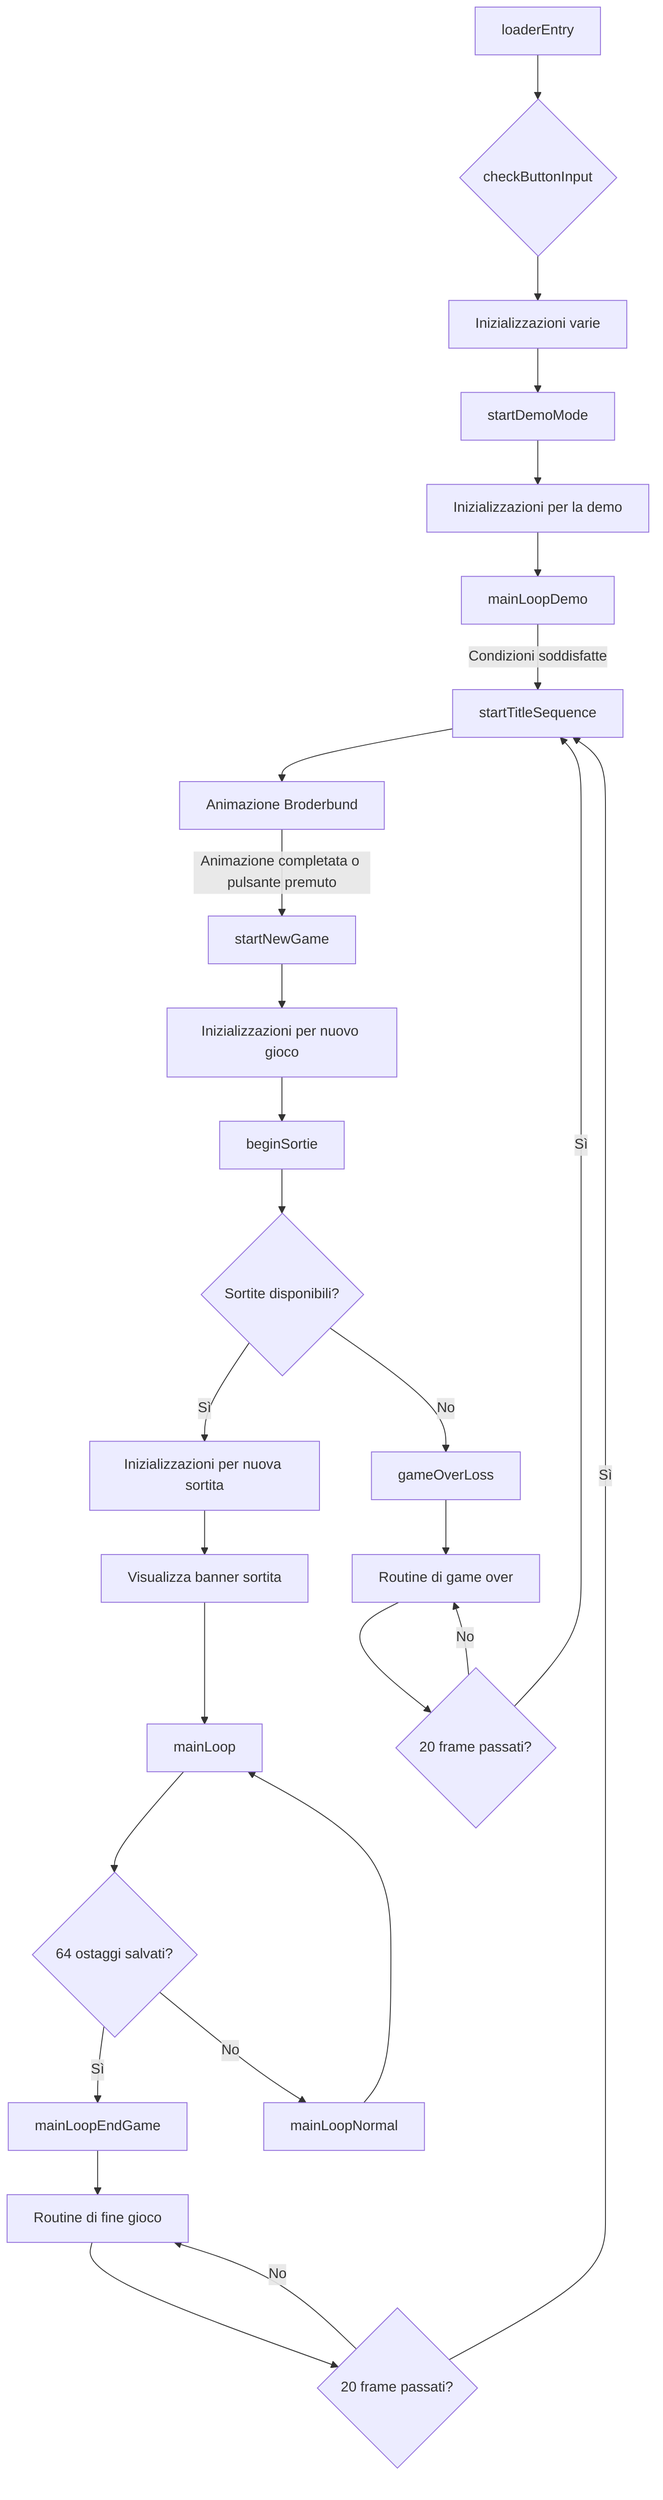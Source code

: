 graph TD
    A[loaderEntry] --> B{checkButtonInput}
    B --> C[Inizializzazioni varie]
    C --> D[startDemoMode]
    D --> E[Inizializzazioni per la demo]
    E --> F[mainLoopDemo]
    F --> |Condizioni soddisfatte| G[startTitleSequence]
    G --> H[Animazione Broderbund]
    H --> |Animazione completata o pulsante premuto| I[startNewGame]
    I --> J[Inizializzazioni per nuovo gioco]
    J --> K[beginSortie]
    K --> L{Sortite disponibili?}
    L --> |No| M[gameOverLoss]
    L --> |Sì| N[Inizializzazioni per nuova sortita]
    N --> O[Visualizza banner sortita]
    O --> P[mainLoop]
    P --> Q{64 ostaggi salvati?}
    Q --> |Sì| R[mainLoopEndGame]
    Q --> |No| S[mainLoopNormal]
    S --> P
    R --> T[Routine di fine gioco]
    T --> U{20 frame passati?}
    U --> |No| T
    U --> |Sì| G
    M --> V[Routine di game over]
    V --> W{20 frame passati?}
    W --> |No| V
    W --> |Sì| G